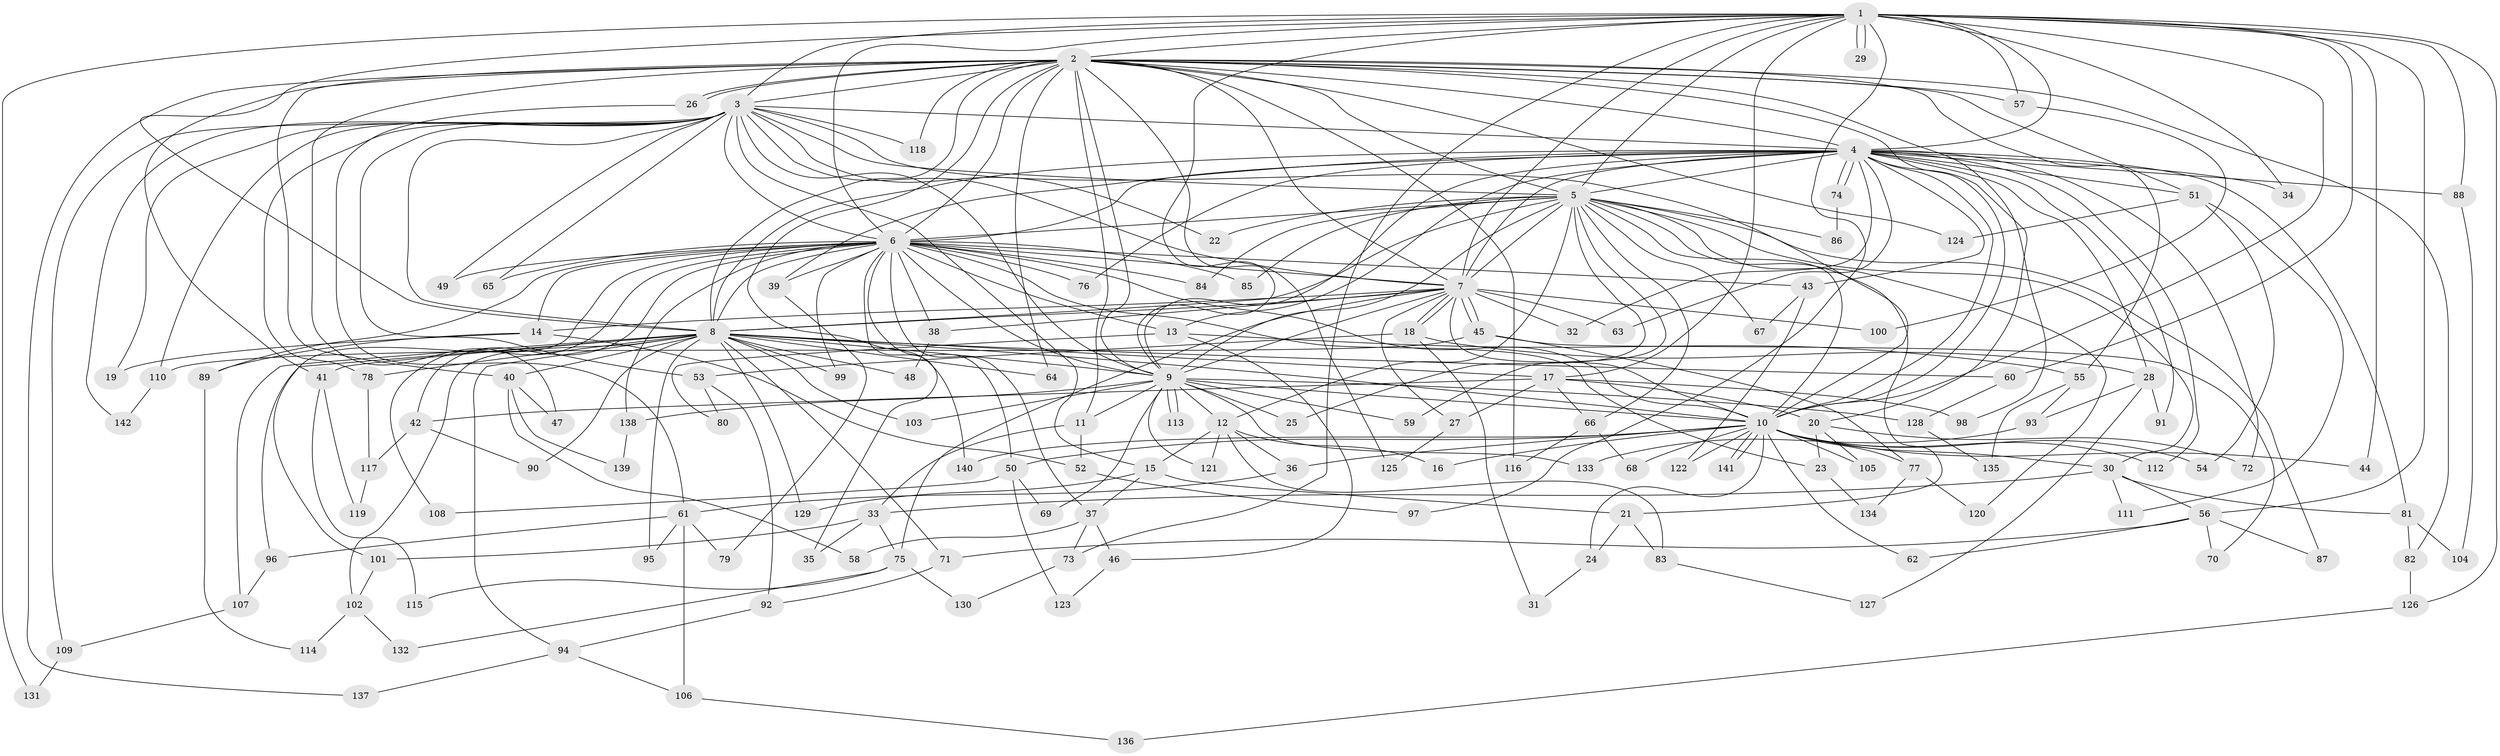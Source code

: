// Generated by graph-tools (version 1.1) at 2025/34/03/09/25 02:34:37]
// undirected, 142 vertices, 309 edges
graph export_dot {
graph [start="1"]
  node [color=gray90,style=filled];
  1;
  2;
  3;
  4;
  5;
  6;
  7;
  8;
  9;
  10;
  11;
  12;
  13;
  14;
  15;
  16;
  17;
  18;
  19;
  20;
  21;
  22;
  23;
  24;
  25;
  26;
  27;
  28;
  29;
  30;
  31;
  32;
  33;
  34;
  35;
  36;
  37;
  38;
  39;
  40;
  41;
  42;
  43;
  44;
  45;
  46;
  47;
  48;
  49;
  50;
  51;
  52;
  53;
  54;
  55;
  56;
  57;
  58;
  59;
  60;
  61;
  62;
  63;
  64;
  65;
  66;
  67;
  68;
  69;
  70;
  71;
  72;
  73;
  74;
  75;
  76;
  77;
  78;
  79;
  80;
  81;
  82;
  83;
  84;
  85;
  86;
  87;
  88;
  89;
  90;
  91;
  92;
  93;
  94;
  95;
  96;
  97;
  98;
  99;
  100;
  101;
  102;
  103;
  104;
  105;
  106;
  107;
  108;
  109;
  110;
  111;
  112;
  113;
  114;
  115;
  116;
  117;
  118;
  119;
  120;
  121;
  122;
  123;
  124;
  125;
  126;
  127;
  128;
  129;
  130;
  131;
  132;
  133;
  134;
  135;
  136;
  137;
  138;
  139;
  140;
  141;
  142;
  1 -- 2;
  1 -- 3;
  1 -- 4;
  1 -- 5;
  1 -- 6;
  1 -- 7;
  1 -- 8;
  1 -- 9;
  1 -- 10;
  1 -- 17;
  1 -- 29;
  1 -- 29;
  1 -- 34;
  1 -- 44;
  1 -- 56;
  1 -- 57;
  1 -- 60;
  1 -- 73;
  1 -- 88;
  1 -- 97;
  1 -- 126;
  1 -- 131;
  2 -- 3;
  2 -- 4;
  2 -- 5;
  2 -- 6;
  2 -- 7;
  2 -- 8;
  2 -- 9;
  2 -- 10;
  2 -- 11;
  2 -- 26;
  2 -- 26;
  2 -- 40;
  2 -- 41;
  2 -- 47;
  2 -- 51;
  2 -- 55;
  2 -- 57;
  2 -- 64;
  2 -- 82;
  2 -- 98;
  2 -- 116;
  2 -- 118;
  2 -- 124;
  2 -- 125;
  2 -- 137;
  2 -- 140;
  3 -- 4;
  3 -- 5;
  3 -- 6;
  3 -- 7;
  3 -- 8;
  3 -- 9;
  3 -- 10;
  3 -- 15;
  3 -- 19;
  3 -- 22;
  3 -- 49;
  3 -- 53;
  3 -- 65;
  3 -- 78;
  3 -- 109;
  3 -- 110;
  3 -- 118;
  3 -- 142;
  4 -- 5;
  4 -- 6;
  4 -- 7;
  4 -- 8;
  4 -- 9;
  4 -- 10;
  4 -- 13;
  4 -- 20;
  4 -- 28;
  4 -- 32;
  4 -- 34;
  4 -- 39;
  4 -- 43;
  4 -- 51;
  4 -- 63;
  4 -- 72;
  4 -- 74;
  4 -- 74;
  4 -- 76;
  4 -- 81;
  4 -- 88;
  4 -- 91;
  4 -- 112;
  5 -- 6;
  5 -- 7;
  5 -- 8;
  5 -- 9;
  5 -- 10;
  5 -- 12;
  5 -- 21;
  5 -- 22;
  5 -- 25;
  5 -- 30;
  5 -- 59;
  5 -- 66;
  5 -- 67;
  5 -- 84;
  5 -- 85;
  5 -- 86;
  5 -- 87;
  5 -- 120;
  6 -- 7;
  6 -- 8;
  6 -- 9;
  6 -- 10;
  6 -- 13;
  6 -- 14;
  6 -- 23;
  6 -- 35;
  6 -- 37;
  6 -- 38;
  6 -- 39;
  6 -- 42;
  6 -- 43;
  6 -- 49;
  6 -- 50;
  6 -- 65;
  6 -- 76;
  6 -- 84;
  6 -- 85;
  6 -- 89;
  6 -- 99;
  6 -- 101;
  6 -- 108;
  6 -- 138;
  7 -- 8;
  7 -- 9;
  7 -- 10;
  7 -- 14;
  7 -- 18;
  7 -- 18;
  7 -- 27;
  7 -- 32;
  7 -- 38;
  7 -- 45;
  7 -- 45;
  7 -- 63;
  7 -- 75;
  7 -- 100;
  8 -- 9;
  8 -- 10;
  8 -- 17;
  8 -- 40;
  8 -- 41;
  8 -- 48;
  8 -- 60;
  8 -- 64;
  8 -- 71;
  8 -- 78;
  8 -- 90;
  8 -- 94;
  8 -- 95;
  8 -- 96;
  8 -- 99;
  8 -- 102;
  8 -- 103;
  8 -- 107;
  8 -- 129;
  9 -- 10;
  9 -- 11;
  9 -- 12;
  9 -- 25;
  9 -- 59;
  9 -- 69;
  9 -- 103;
  9 -- 113;
  9 -- 113;
  9 -- 121;
  9 -- 128;
  9 -- 133;
  9 -- 138;
  10 -- 16;
  10 -- 24;
  10 -- 30;
  10 -- 36;
  10 -- 44;
  10 -- 50;
  10 -- 54;
  10 -- 62;
  10 -- 68;
  10 -- 77;
  10 -- 105;
  10 -- 112;
  10 -- 122;
  10 -- 140;
  10 -- 141;
  10 -- 141;
  11 -- 33;
  11 -- 52;
  12 -- 15;
  12 -- 16;
  12 -- 36;
  12 -- 83;
  12 -- 121;
  13 -- 46;
  13 -- 55;
  13 -- 80;
  14 -- 19;
  14 -- 52;
  14 -- 89;
  15 -- 21;
  15 -- 37;
  15 -- 129;
  17 -- 20;
  17 -- 27;
  17 -- 42;
  17 -- 66;
  17 -- 98;
  18 -- 28;
  18 -- 31;
  18 -- 53;
  20 -- 23;
  20 -- 72;
  20 -- 105;
  21 -- 24;
  21 -- 83;
  23 -- 134;
  24 -- 31;
  26 -- 61;
  27 -- 125;
  28 -- 91;
  28 -- 93;
  28 -- 127;
  30 -- 33;
  30 -- 56;
  30 -- 81;
  30 -- 111;
  33 -- 35;
  33 -- 75;
  33 -- 101;
  36 -- 61;
  37 -- 46;
  37 -- 58;
  37 -- 73;
  38 -- 48;
  39 -- 79;
  40 -- 47;
  40 -- 58;
  40 -- 139;
  41 -- 115;
  41 -- 119;
  42 -- 90;
  42 -- 117;
  43 -- 67;
  43 -- 122;
  45 -- 70;
  45 -- 77;
  45 -- 110;
  46 -- 123;
  50 -- 69;
  50 -- 108;
  50 -- 123;
  51 -- 54;
  51 -- 111;
  51 -- 124;
  52 -- 97;
  53 -- 80;
  53 -- 92;
  55 -- 93;
  55 -- 135;
  56 -- 62;
  56 -- 70;
  56 -- 71;
  56 -- 87;
  57 -- 100;
  60 -- 128;
  61 -- 79;
  61 -- 95;
  61 -- 96;
  61 -- 106;
  66 -- 68;
  66 -- 116;
  71 -- 92;
  73 -- 130;
  74 -- 86;
  75 -- 115;
  75 -- 130;
  75 -- 132;
  77 -- 120;
  77 -- 134;
  78 -- 117;
  81 -- 82;
  81 -- 104;
  82 -- 126;
  83 -- 127;
  88 -- 104;
  89 -- 114;
  92 -- 94;
  93 -- 133;
  94 -- 106;
  94 -- 137;
  96 -- 107;
  101 -- 102;
  102 -- 114;
  102 -- 132;
  106 -- 136;
  107 -- 109;
  109 -- 131;
  110 -- 142;
  117 -- 119;
  126 -- 136;
  128 -- 135;
  138 -- 139;
}
